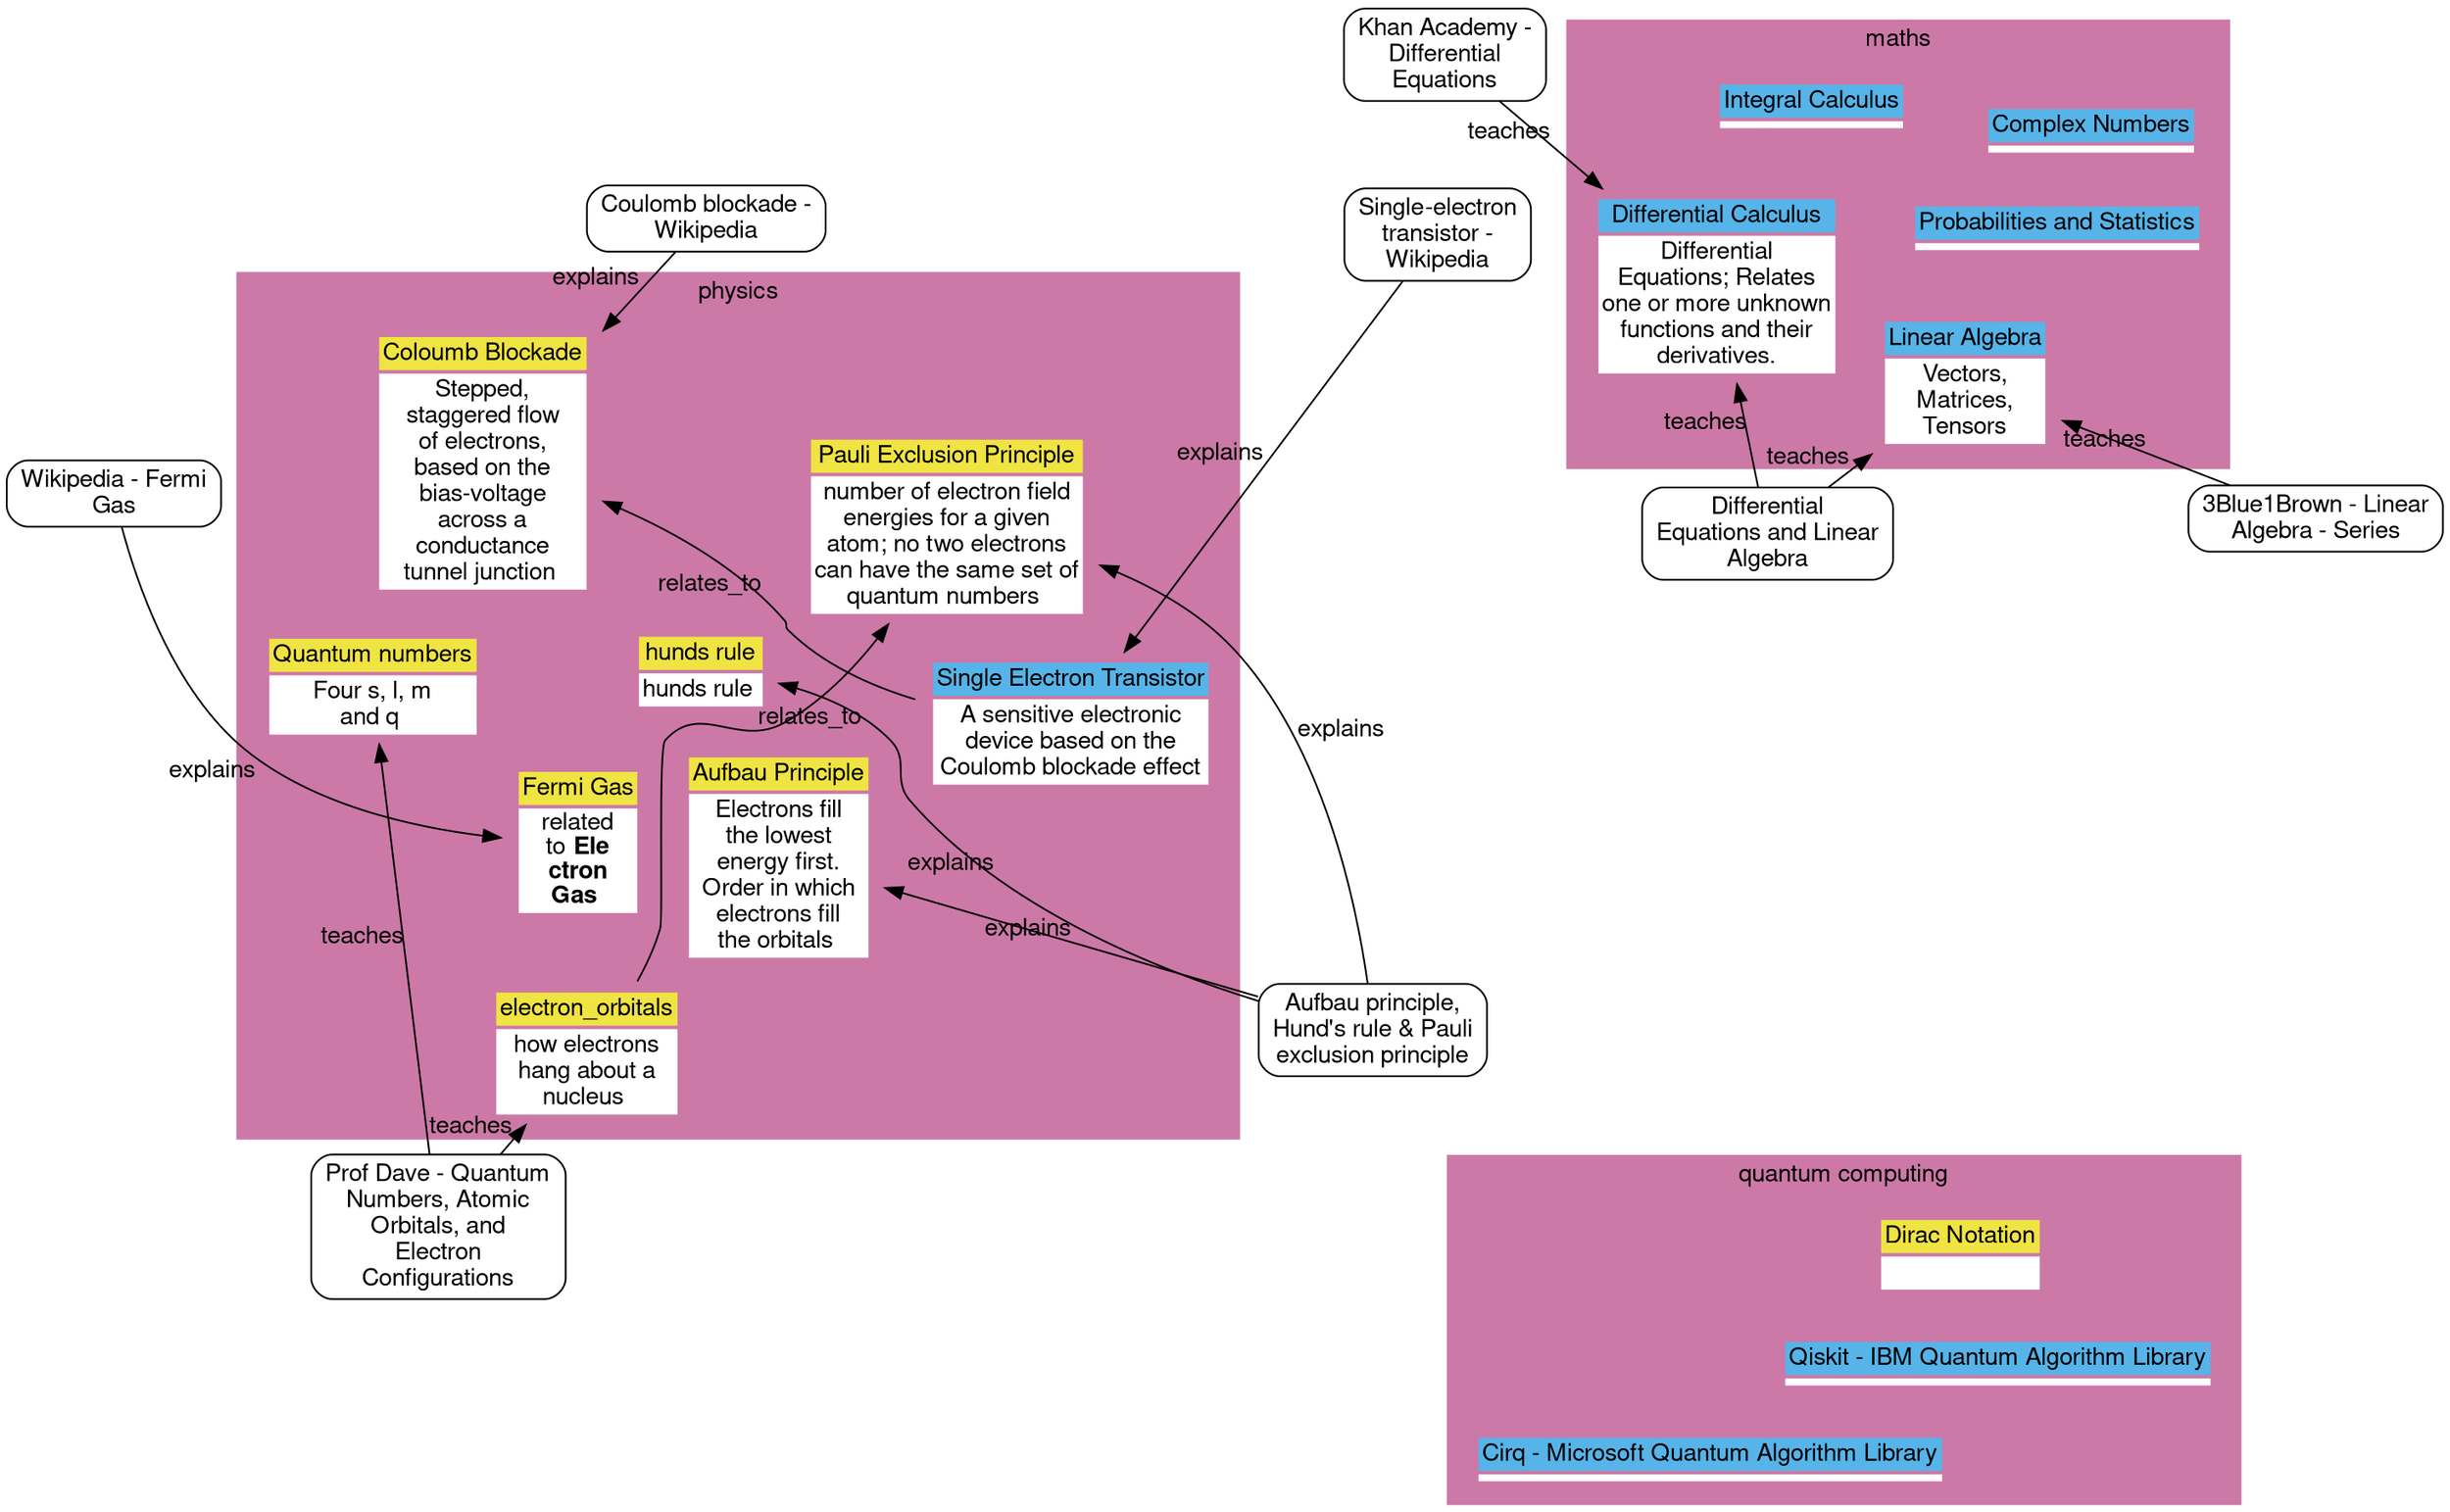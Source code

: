 /*
https://graphviz.org/Gallery/undirected/gd_1994_2007.html
*/

digraph g {
fontname="Helvetica,Arial,sans-serif"
node [fontname="Helvetica,Arial,sans-serif", shape="record", style="rounded"]
edge [fontname="Helvetica,Arial,sans-serif"]
layout = fdp;
splines = true;


subgraph "cluster_quantum computing" {
    label = "<b>Quantum computing<b>";
    penwidth = 0;
    bgcolor = "#CC79A7"

    
        qiskit [
               shape = none,
               label=<<table border="0">
                          <tr>
                              <td bgcolor='#56B4E9'>Qiskit - IBM Quantum Algorithm Library</td>
                          </tr>
                          <tr>
                              <td bgcolor='#ffffff'></td>
                          </tr>
                       </table>
                      >
        ]
    
        cirq [
               shape = none,
               label=<<table border="0">
                          <tr>
                              <td bgcolor='#56B4E9'>Cirq - Microsoft Quantum Algorithm Library</td>
                          </tr>
                          <tr>
                              <td bgcolor='#ffffff'></td>
                          </tr>
                       </table>
                      >
        ]
    

    label = "quantum computing";
    
        dirac_notation [
               shape = none,
               label=<<table border="0">
                          <tr>
                              <td bgcolor='#F0E442'>Dirac Notation</td>
                          </tr>
                          <tr>
                              <td bgcolor='#ffffff'> </td>
                          </tr>
                       </table>
                      >
        ]
    
}

subgraph "cluster_physics" {
    label = "<b>Physics<b>";
    penwidth = 0;
    bgcolor = "#CC79A7"

    
        single_electron_transistor [
               shape = none,
               label=<<table border="0">
                          <tr>
                              <td bgcolor='#56B4E9'>Single Electron Transistor</td>
                          </tr>
                          <tr>
                              <td bgcolor='#ffffff'>A sensitive electronic<br/>device based on the<br/>Coulomb blockade effect</td>
                          </tr>
                       </table>
                      >
        ]
    

    label = "physics";
    
        coulomb_blockade [
               shape = none,
               label=<<table border="0">
                          <tr>
                              <td bgcolor='#F0E442'>Coloumb Blockade</td>
                          </tr>
                          <tr>
                              <td bgcolor='#ffffff'>Stepped,<br/>staggered flow<br/>of electrons,<br/>based on the<br/>bias-voltage<br/>across a<br/>conductance<br/>tunnel junction </td>
                          </tr>
                       </table>
                      >
        ]
    
        quantum_numbers [
               shape = none,
               label=<<table border="0">
                          <tr>
                              <td bgcolor='#F0E442'>Quantum numbers</td>
                          </tr>
                          <tr>
                              <td bgcolor='#ffffff'>Four s, l, m<br/>and q </td>
                          </tr>
                       </table>
                      >
        ]
    
        aufbau_principle [
               shape = none,
               label=<<table border="0">
                          <tr>
                              <td bgcolor='#F0E442'>Aufbau Principle</td>
                          </tr>
                          <tr>
                              <td bgcolor='#ffffff'>Electrons fill<br/>the lowest<br/>energy first.<br/>Order in which<br/>electrons fill<br/>the orbitals </td>
                          </tr>
                       </table>
                      >
        ]
    
        hunds_rule [
               shape = none,
               label=<<table border="0">
                          <tr>
                              <td bgcolor='#F0E442'>hunds rule</td>
                          </tr>
                          <tr>
                              <td bgcolor='#ffffff'>hunds rule </td>
                          </tr>
                       </table>
                      >
        ]
    
        electron_orbitals [
               shape = none,
               label=<<table border="0">
                          <tr>
                              <td bgcolor='#F0E442'>electron_orbitals</td>
                          </tr>
                          <tr>
                              <td bgcolor='#ffffff'>how electrons<br/>hang about a<br/>nucleus </td>
                          </tr>
                       </table>
                      >
        ]
    
        pauli_exclusion [
               shape = none,
               label=<<table border="0">
                          <tr>
                              <td bgcolor='#F0E442'>Pauli Exclusion Principle</td>
                          </tr>
                          <tr>
                              <td bgcolor='#ffffff'>number of electron field<br/>energies for a given<br/>atom; no two electrons<br/>can have the same set of<br/>quantum numbers </td>
                          </tr>
                       </table>
                      >
        ]
    
        fermi_gas [
               shape = none,
               label=<<table border="0">
                          <tr>
                              <td bgcolor='#F0E442'>Fermi Gas</td>
                          </tr>
                          <tr>
                              <td bgcolor='#ffffff'>related<br/>to <b>Ele<br/>ctron<br/>Gas</b> </td>
                          </tr>
                       </table>
                      >
        ]
    
}

subgraph "cluster_maths" {
    label = "<b>Maths<b>";
    penwidth = 0;
    bgcolor = "#CC79A7"

    
        linear_algebra [
               shape = none,
               label=<<table border="0">
                          <tr>
                              <td bgcolor='#56B4E9'>Linear Algebra</td>
                          </tr>
                          <tr>
                              <td bgcolor='#ffffff'>Vectors,<br/>Matrices,<br/>Tensors</td>
                          </tr>
                       </table>
                      >
        ]
    
        differential_calculus [
               shape = none,
               label=<<table border="0">
                          <tr>
                              <td bgcolor='#56B4E9'>Differential Calculus</td>
                          </tr>
                          <tr>
                              <td bgcolor='#ffffff'>Differential<br/>Equations; Relates<br/>one or more unknown<br/>functions and their<br/>derivatives.</td>
                          </tr>
                       </table>
                      >
        ]
    
        complex_numbers [
               shape = none,
               label=<<table border="0">
                          <tr>
                              <td bgcolor='#56B4E9'>Complex Numbers</td>
                          </tr>
                          <tr>
                              <td bgcolor='#ffffff'></td>
                          </tr>
                       </table>
                      >
        ]
    
        integral_calculus [
               shape = none,
               label=<<table border="0">
                          <tr>
                              <td bgcolor='#56B4E9'>Integral Calculus</td>
                          </tr>
                          <tr>
                              <td bgcolor='#ffffff'></td>
                          </tr>
                       </table>
                      >
        ]
    
        Probabilities [
               shape = none,
               label=<<table border="0">
                          <tr>
                              <td bgcolor='#56B4E9'>Probabilities and Statistics</td>
                          </tr>
                          <tr>
                              <td bgcolor='#ffffff'></td>
                          </tr>
                       </table>
                      >
        ]
    

    label = "maths";
    
}



/* resources */

   vid_aufbau_hund_pauli [ label="Aufbau principle,\nHund's rule & Pauli\nexclusion principle", tooltip="https://www.youtube.com/watch?v=9ra0BHbHdoA", URL="https://www.youtube.com/watch?v=9ra0BHbHdoA"]

   vid_prof_dave_quant_no_atomic_electron [ label="Prof Dave - Quantum\nNumbers, Atomic\nOrbitals, and\nElectron\nConfigurations", tooltip="https://www.youtube.com/watch?v=Aoi4j8es4gQ", URL="https://www.youtube.com/watch?v=Aoi4j8es4gQ"]

   vid_linear_algebra [ label="3Blue1Brown - Linear\nAlgebra - Series", tooltip="https://www.youtube.com/watch?v=fNk_zzaMoSs&list=PLZHQObOWTQDPD3MizzM2xVFitgF8hE_ab", URL="https://www.youtube.com/watch?v=fNk_zzaMoSs&list=PLZHQObOWTQDPD3MizzM2xVFitgF8hE_ab"]

   lessons_gilbert_strang_diff_equations_lin_alg [ label="Differential\nEquations and Linear\nAlgebra", tooltip="https://ocw.mit.edu/courses/res-18-009-learn-differential-equations-up-close-with-gilbert-strang-and-cleve-moler-fall-2015/pages/differential-equations-and-linear-algebra/", URL="https://ocw.mit.edu/courses/res-18-009-learn-differential-equations-up-close-with-gilbert-strang-and-cleve-moler-fall-2015/pages/differential-equations-and-linear-algebra/"]

   lessons_khan_acadamy_diff_equations [ label="Khan Academy -\nDifferential\nEquations", tooltip="https://www.khanacademy.org/math/differential-equations", URL="https://www.khanacademy.org/math/differential-equations"]

   definition_fermi_gas [ label="Wikipedia - Fermi\nGas", tooltip="https://en.wikipedia.org/wiki/Fermi_gas", URL="https://en.wikipedia.org/wiki/Fermi_gas"]

   singleelectrontransistorwikipedia [ label="Single-electron\ntransistor -\nWikipedia", tooltip="https://en.wikipedia.org/wiki/Single-electron_transistor", URL="https://en.wikipedia.org/wiki/Single-electron_transistor"]

   coulombblockadewikipedia [ label="Coulomb blockade -\nWikipedia", tooltip="https://en.wikipedia.org/wiki/Coulomb_blockade", URL="https://en.wikipedia.org/wiki/Coulomb_blockade"]


/* relationships */

   electron_orbitals -> pauli_exclusion [ label="relates_to"]

   vid_aufbau_hund_pauli -> aufbau_principle [ label="explains"]

   vid_aufbau_hund_pauli -> hunds_rule [ label="explains"]

   vid_aufbau_hund_pauli -> pauli_exclusion [ label="explains"]

   vid_linear_algebra -> linear_algebra [ label="teaches"]

   vid_prof_dave_quant_no_atomic_electron -> quantum_numbers [ label="teaches"]

   vid_prof_dave_quant_no_atomic_electron -> electron_orbitals [ label="teaches"]

   lessons_gilbert_strang_diff_equations_lin_alg -> linear_algebra [ label="teaches"]

   lessons_gilbert_strang_diff_equations_lin_alg -> differential_calculus [ label="teaches"]

   lessons_khan_acadamy_diff_equations -> differential_calculus [ label="teaches"]

   definition_fermi_gas -> fermi_gas [ label="explains"]

   singleelectrontransistorwikipedia -> single_electron_transistor [ label="explains"]

   coulombblockadewikipedia -> coulomb_blockade [ label="explains"]

   single_electron_transistor -> coulomb_blockade [ label="relates_to"]


}
